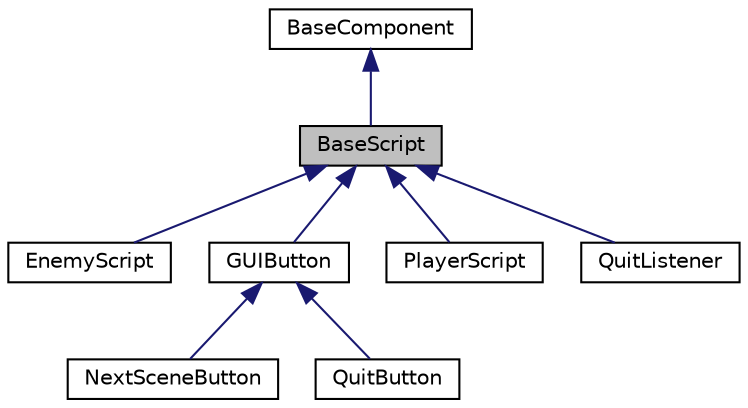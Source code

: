digraph "BaseScript"
{
 // LATEX_PDF_SIZE
  edge [fontname="Helvetica",fontsize="10",labelfontname="Helvetica",labelfontsize="10"];
  node [fontname="Helvetica",fontsize="10",shape=record];
  Node0 [label="BaseScript",height=0.2,width=0.4,color="black", fillcolor="grey75", style="filled", fontcolor="black",tooltip=" "];
  Node1 -> Node0 [dir="back",color="midnightblue",fontsize="10",style="solid",fontname="Helvetica"];
  Node1 [label="BaseComponent",height=0.2,width=0.4,color="black", fillcolor="white", style="filled",URL="$class_base_component.html",tooltip=" "];
  Node0 -> Node2 [dir="back",color="midnightblue",fontsize="10",style="solid",fontname="Helvetica"];
  Node2 [label="EnemyScript",height=0.2,width=0.4,color="black", fillcolor="white", style="filled",URL="$class_enemy_script.html",tooltip=" "];
  Node0 -> Node3 [dir="back",color="midnightblue",fontsize="10",style="solid",fontname="Helvetica"];
  Node3 [label="GUIButton",height=0.2,width=0.4,color="black", fillcolor="white", style="filled",URL="$class_g_u_i_button.html",tooltip=" "];
  Node3 -> Node4 [dir="back",color="midnightblue",fontsize="10",style="solid",fontname="Helvetica"];
  Node4 [label="NextSceneButton",height=0.2,width=0.4,color="black", fillcolor="white", style="filled",URL="$class_next_scene_button.html",tooltip=" "];
  Node3 -> Node5 [dir="back",color="midnightblue",fontsize="10",style="solid",fontname="Helvetica"];
  Node5 [label="QuitButton",height=0.2,width=0.4,color="black", fillcolor="white", style="filled",URL="$class_quit_button.html",tooltip=" "];
  Node0 -> Node6 [dir="back",color="midnightblue",fontsize="10",style="solid",fontname="Helvetica"];
  Node6 [label="PlayerScript",height=0.2,width=0.4,color="black", fillcolor="white", style="filled",URL="$class_player_script.html",tooltip=" "];
  Node0 -> Node7 [dir="back",color="midnightblue",fontsize="10",style="solid",fontname="Helvetica"];
  Node7 [label="QuitListener",height=0.2,width=0.4,color="black", fillcolor="white", style="filled",URL="$class_quit_listener.html",tooltip=" "];
}
